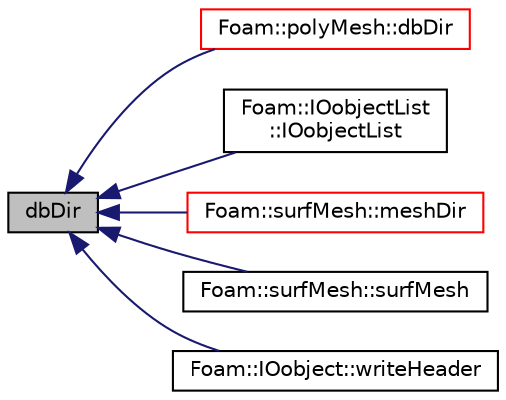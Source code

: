 digraph "dbDir"
{
  bgcolor="transparent";
  edge [fontname="Helvetica",fontsize="10",labelfontname="Helvetica",labelfontsize="10"];
  node [fontname="Helvetica",fontsize="10",shape=record];
  rankdir="LR";
  Node2548 [label="dbDir",height=0.2,width=0.4,color="black", fillcolor="grey75", style="filled", fontcolor="black"];
  Node2548 -> Node2549 [dir="back",color="midnightblue",fontsize="10",style="solid",fontname="Helvetica"];
  Node2549 [label="Foam::polyMesh::dbDir",height=0.2,width=0.4,color="red",URL="$a28565.html#a512ba0ea18ed10e111d17d5349600de7",tooltip="Override the objectRegistry dbDir for a single-region case. "];
  Node2548 -> Node2562 [dir="back",color="midnightblue",fontsize="10",style="solid",fontname="Helvetica"];
  Node2562 [label="Foam::IOobjectList\l::IOobjectList",height=0.2,width=0.4,color="black",URL="$a27253.html#a9e5e36f54eecc37a77220eed1239524b",tooltip="Construct from objectRegistry and instance path. "];
  Node2548 -> Node2563 [dir="back",color="midnightblue",fontsize="10",style="solid",fontname="Helvetica"];
  Node2563 [label="Foam::surfMesh::meshDir",height=0.2,width=0.4,color="red",URL="$a30961.html#a35bc3ae2032ce6d7dda00f90cd70414a",tooltip="Return the local mesh directory (dbDir()/meshSubDir) "];
  Node2548 -> Node2568 [dir="back",color="midnightblue",fontsize="10",style="solid",fontname="Helvetica"];
  Node2568 [label="Foam::surfMesh::surfMesh",height=0.2,width=0.4,color="black",URL="$a30961.html#a6a0c1268ea59aa421d2c9696e23bf6c3",tooltip="Construct copy/move from MeshedSurface. "];
  Node2548 -> Node2569 [dir="back",color="midnightblue",fontsize="10",style="solid",fontname="Helvetica"];
  Node2569 [label="Foam::IOobject::writeHeader",height=0.2,width=0.4,color="black",URL="$a27249.html#a9ee0b27f25db9fc7ba06426c302f8a45",tooltip="Write header. Allow override of type. "];
}
